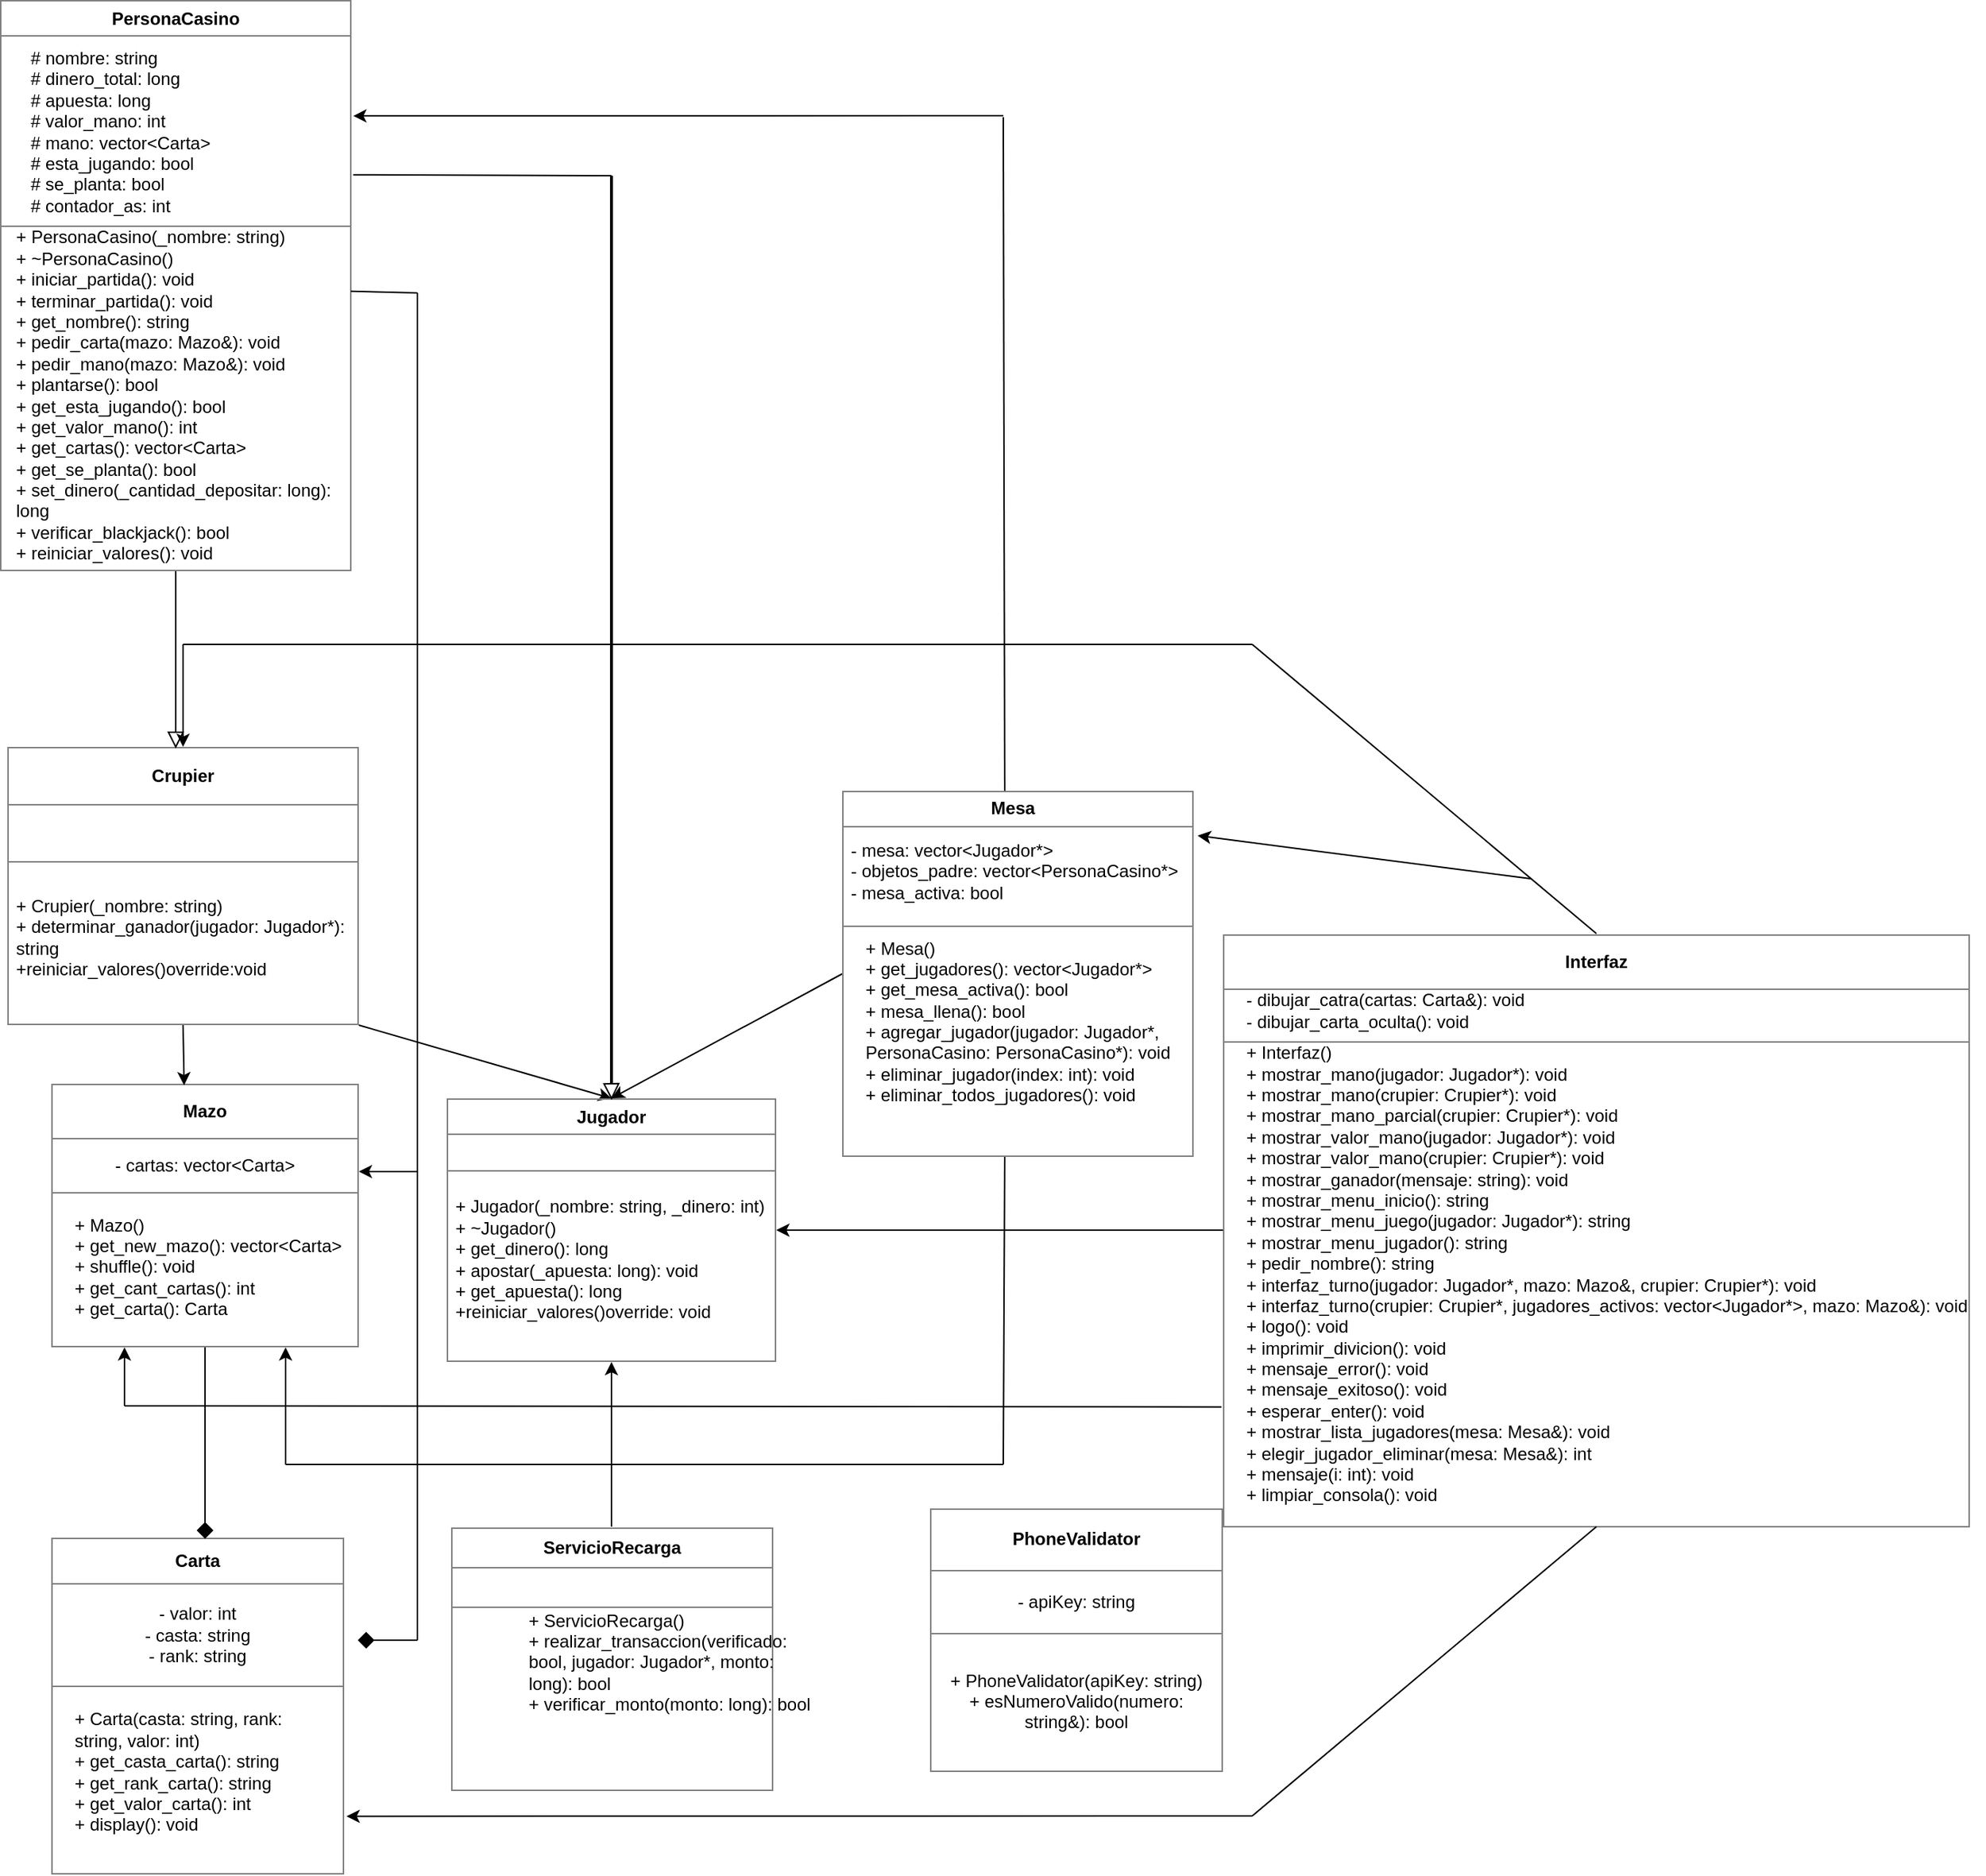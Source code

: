 <mxfile>
    <diagram id="LjLzyObblzONbOgzryKc" name="Page-1">
        <mxGraphModel dx="1856" dy="1721" grid="1" gridSize="10" guides="1" tooltips="1" connect="1" arrows="1" fold="1" page="1" pageScale="1" pageWidth="850" pageHeight="1100" math="0" shadow="0">
            <root>
                <mxCell id="0"/>
                <mxCell id="1" parent="0"/>
                <mxCell id="11" style="edgeStyle=none;html=1;exitX=1;exitY=1;exitDx=0;exitDy=0;entryX=0.5;entryY=0;entryDx=0;entryDy=0;" parent="1" source="2" target="9" edge="1">
                    <mxGeometry relative="1" as="geometry"/>
                </mxCell>
                <mxCell id="2" value="&lt;table border=&quot;1&quot; width=&quot;100%&quot; height=&quot;100%&quot; cellpadding=&quot;4&quot; style=&quot;width:100%;height:100%;border-collapse:collapse;&quot;&gt;&lt;tbody&gt;&lt;tr&gt;&lt;th align=&quot;center&quot;&gt;Crupier&lt;/th&gt;&lt;/tr&gt;&lt;tr&gt;&lt;td align=&quot;center&quot;&gt;&lt;br&gt;&lt;/td&gt;&lt;/tr&gt;&lt;tr&gt;&lt;td align=&quot;center&quot;&gt;&lt;br&gt;&lt;br&gt;&lt;br&gt;&lt;br&gt;&lt;/td&gt;&lt;/tr&gt;&lt;/tbody&gt;&lt;/table&gt;" style="text;html=1;whiteSpace=wrap;strokeColor=none;fillColor=none;overflow=fill;" parent="1" vertex="1">
                    <mxGeometry y="310" width="240" height="190" as="geometry"/>
                </mxCell>
                <mxCell id="3" value="&lt;table border=&quot;1&quot; width=&quot;100%&quot; height=&quot;100%&quot; cellpadding=&quot;4&quot; style=&quot;width:100%;height:100%;border-collapse:collapse;&quot;&gt;&lt;tbody&gt;&lt;tr&gt;&lt;th align=&quot;center&quot;&gt;PersonaCasino&lt;/th&gt;&lt;/tr&gt;&lt;tr&gt;&lt;td align=&quot;center&quot;&gt;&lt;br&gt;&lt;br&gt;&lt;br&gt;&lt;br&gt;&lt;br&gt;&lt;br&gt;&lt;br&gt;&lt;br&gt;&lt;/td&gt;&lt;/tr&gt;&lt;tr&gt;&lt;td align=&quot;center&quot;&gt;&lt;br&gt;&lt;br&gt;&lt;br&gt;&lt;br&gt;&lt;br&gt;&lt;br&gt;&lt;br&gt;&lt;br&gt;&lt;br&gt;&lt;br&gt;&lt;br&gt;&lt;br&gt;&lt;br&gt;&lt;br&gt;&lt;br&gt;&lt;/td&gt;&lt;/tr&gt;&lt;/tbody&gt;&lt;/table&gt;" style="text;html=1;whiteSpace=wrap;strokeColor=none;fillColor=none;overflow=fill;" parent="1" vertex="1">
                    <mxGeometry x="-5" y="-200" width="240" height="390" as="geometry"/>
                </mxCell>
                <mxCell id="4" value="" style="triangle;whiteSpace=wrap;html=1;rotation=90;" parent="1" vertex="1">
                    <mxGeometry x="110" y="300" width="10" height="10" as="geometry"/>
                </mxCell>
                <mxCell id="6" value="" style="endArrow=none;html=1;exitX=0;exitY=0.5;exitDx=0;exitDy=0;entryX=0.5;entryY=1;entryDx=0;entryDy=0;" parent="1" source="4" target="3" edge="1">
                    <mxGeometry width="50" height="50" relative="1" as="geometry">
                        <mxPoint x="380" y="390" as="sourcePoint"/>
                        <mxPoint x="430" y="340" as="targetPoint"/>
                    </mxGeometry>
                </mxCell>
                <mxCell id="7" value="&lt;table border=&quot;1&quot; width=&quot;100%&quot; height=&quot;100%&quot; cellpadding=&quot;4&quot; style=&quot;width:100%;height:100%;border-collapse:collapse;&quot;&gt;&lt;tbody&gt;&lt;tr&gt;&lt;th align=&quot;center&quot;&gt;Mazo&lt;/th&gt;&lt;/tr&gt;&lt;tr&gt;&lt;td align=&quot;center&quot;&gt;- cartas: vector&amp;lt;Carta&amp;gt;&lt;/td&gt;&lt;/tr&gt;&lt;tr&gt;&lt;td align=&quot;center&quot;&gt;&lt;br&gt;&lt;br&gt;&lt;br&gt;&lt;br&gt;&lt;/td&gt;&lt;/tr&gt;&lt;/tbody&gt;&lt;/table&gt;" style="text;html=1;whiteSpace=wrap;strokeColor=none;fillColor=none;overflow=fill;" parent="1" vertex="1">
                    <mxGeometry x="30" y="540" width="210" height="180" as="geometry"/>
                </mxCell>
                <mxCell id="8" style="edgeStyle=none;html=1;exitX=0.5;exitY=1;exitDx=0;exitDy=0;entryX=0.432;entryY=0.006;entryDx=0;entryDy=0;entryPerimeter=0;" parent="1" source="2" target="7" edge="1">
                    <mxGeometry relative="1" as="geometry"/>
                </mxCell>
                <mxCell id="9" value="&lt;table border=&quot;1&quot; width=&quot;100%&quot; height=&quot;100%&quot; cellpadding=&quot;4&quot; style=&quot;width:100%;height:100%;border-collapse:collapse;&quot;&gt;&lt;tbody&gt;&lt;tr&gt;&lt;th align=&quot;center&quot;&gt;Jugador&lt;/th&gt;&lt;/tr&gt;&lt;tr&gt;&lt;td align=&quot;center&quot;&gt;&lt;br&gt;&lt;/td&gt;&lt;/tr&gt;&lt;tr&gt;&lt;td align=&quot;center&quot;&gt;&lt;br&gt;&lt;br&gt;&lt;br&gt;&lt;br&gt;&lt;br&gt;&lt;br&gt;&lt;br&gt;&lt;br&gt;&lt;/td&gt;&lt;/tr&gt;&lt;/tbody&gt;&lt;/table&gt;" style="text;html=1;whiteSpace=wrap;strokeColor=none;fillColor=none;overflow=fill;" parent="1" vertex="1">
                    <mxGeometry x="300" y="550" width="225" height="180" as="geometry"/>
                </mxCell>
                <mxCell id="12" value="" style="triangle;whiteSpace=wrap;html=1;rotation=89;" parent="1" vertex="1">
                    <mxGeometry x="407.5" y="540" width="10" height="10" as="geometry"/>
                </mxCell>
                <mxCell id="13" value="" style="line;strokeWidth=2;direction=south;html=1;" parent="1" vertex="1">
                    <mxGeometry x="407.5" y="-80" width="10" height="620" as="geometry"/>
                </mxCell>
                <mxCell id="14" value="&lt;table border=&quot;1&quot; width=&quot;100%&quot; height=&quot;100%&quot; cellpadding=&quot;4&quot; style=&quot;width:100%;height:100%;border-collapse:collapse;&quot;&gt;&lt;tbody&gt;&lt;tr&gt;&lt;th align=&quot;center&quot;&gt;Carta&lt;/th&gt;&lt;/tr&gt;&lt;tr&gt;&lt;td align=&quot;center&quot;&gt;- valor: int&lt;br&gt;- casta: string&lt;br&gt;- rank: string&lt;/td&gt;&lt;/tr&gt;&lt;tr&gt;&lt;td align=&quot;center&quot;&gt;&lt;br&gt;&lt;br&gt;&lt;br&gt;&lt;br&gt;&lt;br&gt;&lt;br&gt;&lt;/td&gt;&lt;/tr&gt;&lt;/tbody&gt;&lt;/table&gt;" style="text;html=1;whiteSpace=wrap;strokeColor=none;fillColor=none;overflow=fill;" parent="1" vertex="1">
                    <mxGeometry x="30" y="850" width="200" height="230" as="geometry"/>
                </mxCell>
                <mxCell id="15" value="" style="rhombus;whiteSpace=wrap;html=1;fillColor=#000000;strokeColor=light-dark(#000000, #ffc5c5);fontColor=#ffffff;" parent="1" vertex="1">
                    <mxGeometry x="130" y="840" width="10" height="10" as="geometry"/>
                </mxCell>
                <mxCell id="16" value="" style="endArrow=none;html=1;entryX=0.5;entryY=1;entryDx=0;entryDy=0;exitX=0.5;exitY=0;exitDx=0;exitDy=0;" parent="1" source="15" target="7" edge="1">
                    <mxGeometry width="50" height="50" relative="1" as="geometry">
                        <mxPoint x="135" y="830" as="sourcePoint"/>
                        <mxPoint x="180" y="740" as="targetPoint"/>
                    </mxGeometry>
                </mxCell>
                <mxCell id="21" style="edgeStyle=none;html=1;exitX=0;exitY=0.5;exitDx=0;exitDy=0;entryX=0.5;entryY=0;entryDx=0;entryDy=0;" parent="1" source="17" target="9" edge="1">
                    <mxGeometry relative="1" as="geometry"/>
                </mxCell>
                <mxCell id="17" value="&lt;table border=&quot;1&quot; width=&quot;100%&quot; height=&quot;100%&quot; cellpadding=&quot;4&quot; style=&quot;width:100%;height:100%;border-collapse:collapse;&quot;&gt;&lt;tbody&gt;&lt;tr&gt;&lt;th align=&quot;center&quot;&gt;Mesa&amp;nbsp;&amp;nbsp;&lt;/th&gt;&lt;/tr&gt;&lt;tr&gt;&lt;td align=&quot;center&quot;&gt;&lt;br&gt;&lt;br&gt;&lt;br&gt;&lt;br&gt;&lt;/td&gt;&lt;/tr&gt;&lt;tr&gt;&lt;td align=&quot;center&quot;&gt;&lt;br&gt;&lt;br&gt;&lt;br&gt;&lt;br&gt;&lt;br&gt;&lt;br&gt;&lt;br&gt;&lt;br&gt;&lt;br&gt;&lt;br&gt;&lt;/td&gt;&lt;/tr&gt;&lt;/tbody&gt;&lt;/table&gt;" style="text;html=1;whiteSpace=wrap;strokeColor=none;fillColor=none;overflow=fill;" parent="1" vertex="1">
                    <mxGeometry x="570" y="340" width="240" height="250" as="geometry"/>
                </mxCell>
                <mxCell id="23" value="" style="endArrow=none;html=1;" parent="1" edge="1">
                    <mxGeometry width="50" height="50" relative="1" as="geometry">
                        <mxPoint x="680" y="800" as="sourcePoint"/>
                        <mxPoint x="681" y="590" as="targetPoint"/>
                    </mxGeometry>
                </mxCell>
                <mxCell id="25" value="" style="endArrow=none;html=1;" parent="1" edge="1">
                    <mxGeometry width="50" height="50" relative="1" as="geometry">
                        <mxPoint x="190" y="800" as="sourcePoint"/>
                        <mxPoint x="680" y="800" as="targetPoint"/>
                    </mxGeometry>
                </mxCell>
                <mxCell id="26" value="" style="endArrow=classic;html=1;entryX=0.75;entryY=1;entryDx=0;entryDy=0;" parent="1" edge="1">
                    <mxGeometry width="50" height="50" relative="1" as="geometry">
                        <mxPoint x="190" y="800" as="sourcePoint"/>
                        <mxPoint x="190" y="720.0" as="targetPoint"/>
                    </mxGeometry>
                </mxCell>
                <mxCell id="27" value="" style="rhombus;whiteSpace=wrap;html=1;fillColor=#000000;strokeColor=light-dark(#000000, #ffc5c5);fontColor=#ffffff;" parent="1" vertex="1">
                    <mxGeometry x="240" y="915" width="10" height="10" as="geometry"/>
                </mxCell>
                <mxCell id="28" value="" style="endArrow=none;html=1;" parent="1" edge="1">
                    <mxGeometry width="50" height="50" relative="1" as="geometry">
                        <mxPoint x="280" y="920" as="sourcePoint"/>
                        <mxPoint x="280" as="targetPoint"/>
                    </mxGeometry>
                </mxCell>
                <mxCell id="29" value="" style="endArrow=none;html=1;exitX=1;exitY=0.5;exitDx=0;exitDy=0;" parent="1" source="27" edge="1">
                    <mxGeometry width="50" height="50" relative="1" as="geometry">
                        <mxPoint x="260" y="870" as="sourcePoint"/>
                        <mxPoint x="280" y="920" as="targetPoint"/>
                    </mxGeometry>
                </mxCell>
                <mxCell id="31" value="" style="endArrow=classic;html=1;entryX=1;entryY=0.333;entryDx=0;entryDy=0;entryPerimeter=0;" parent="1" target="7" edge="1">
                    <mxGeometry width="50" height="50" relative="1" as="geometry">
                        <mxPoint x="280" y="600" as="sourcePoint"/>
                        <mxPoint x="270" y="580" as="targetPoint"/>
                    </mxGeometry>
                </mxCell>
                <mxCell id="41" style="edgeStyle=none;html=1;exitX=0.5;exitY=0;exitDx=0;exitDy=0;entryX=0.5;entryY=1;entryDx=0;entryDy=0;" parent="1" source="32" target="9" edge="1">
                    <mxGeometry relative="1" as="geometry"/>
                </mxCell>
                <mxCell id="32" value="&lt;table border=&quot;1&quot; width=&quot;100%&quot; height=&quot;100%&quot; cellpadding=&quot;4&quot; style=&quot;width:100%;height:100%;border-collapse:collapse;&quot;&gt;&lt;tbody&gt;&lt;tr&gt;&lt;th align=&quot;center&quot;&gt;ServicioRecarga&lt;/th&gt;&lt;/tr&gt;&lt;tr&gt;&lt;td align=&quot;center&quot;&gt;&lt;br&gt;&lt;/td&gt;&lt;/tr&gt;&lt;tr&gt;&lt;td align=&quot;center&quot;&gt;&lt;br&gt;&lt;br&gt;&lt;br&gt;&lt;br&gt;&lt;br&gt;&lt;br&gt;&lt;br&gt;&lt;/td&gt;&lt;/tr&gt;&lt;/tbody&gt;&lt;/table&gt;" style="text;html=1;whiteSpace=wrap;strokeColor=none;fillColor=none;overflow=fill;" parent="1" vertex="1">
                    <mxGeometry x="302.5" y="842.5" width="220" height="180" as="geometry"/>
                </mxCell>
                <mxCell id="33" value="&lt;table border=&quot;1&quot; width=&quot;100%&quot; height=&quot;100%&quot; cellpadding=&quot;4&quot; style=&quot;width:100%;height:100%;border-collapse:collapse;&quot;&gt;&lt;tbody&gt;&lt;tr&gt;&lt;th align=&quot;center&quot;&gt;PhoneValidator&lt;/th&gt;&lt;/tr&gt;&lt;tr&gt;&lt;td align=&quot;center&quot;&gt;- apiKey: string&lt;/td&gt;&lt;/tr&gt;&lt;tr&gt;&lt;td align=&quot;center&quot;&gt;+ PhoneValidator(apiKey: string)&lt;br&gt;+ esNumeroValido(numero: string&amp;amp;): bool&lt;/td&gt;&lt;/tr&gt;&lt;/tbody&gt;&lt;/table&gt;" style="text;html=1;whiteSpace=wrap;strokeColor=none;fillColor=none;overflow=fill;" parent="1" vertex="1">
                    <mxGeometry x="630" y="830" width="200" height="180" as="geometry"/>
                </mxCell>
                <mxCell id="45" value="&lt;div&gt;&lt;font color=&quot;#000000&quot;&gt;+ Carta(casta: string, rank: string, valor: int)&lt;/font&gt;&lt;/div&gt;&lt;div&gt;&lt;font color=&quot;#000000&quot;&gt;+ get_casta_carta(): string&lt;/font&gt;&lt;/div&gt;&lt;div&gt;&lt;font color=&quot;#000000&quot;&gt;+ get_rank_carta(): string&lt;/font&gt;&lt;/div&gt;&lt;div&gt;&lt;font color=&quot;#000000&quot;&gt;+ get_valor_carta(): int&lt;/font&gt;&lt;/div&gt;&lt;div&gt;&lt;font color=&quot;#000000&quot;&gt;+ display(): void&lt;/font&gt;&lt;/div&gt;" style="text;strokeColor=none;fillColor=none;align=left;verticalAlign=middle;spacingLeft=4;spacingRight=4;overflow=hidden;points=[[0,0.5],[1,0.5]];portConstraint=eastwest;rotatable=0;whiteSpace=wrap;html=1;" parent="1" vertex="1">
                    <mxGeometry x="40" y="950" width="180" height="120" as="geometry"/>
                </mxCell>
                <mxCell id="46" value="&lt;div&gt;&lt;font color=&quot;#000000&quot;&gt;+ Crupier(_nombre: string)&lt;/font&gt;&lt;/div&gt;&lt;div&gt;&lt;span style=&quot;background-color: transparent;&quot;&gt;+ determinar_ganador(jugador: Jugador*): string&lt;/span&gt;&lt;/div&gt;&lt;div&gt;+reiniciar_valores()override:void&lt;/div&gt;" style="text;strokeColor=none;fillColor=none;align=left;verticalAlign=middle;spacingLeft=4;spacingRight=4;overflow=hidden;points=[[0,0.5],[1,0.5]];portConstraint=eastwest;rotatable=0;whiteSpace=wrap;html=1;" parent="1" vertex="1">
                    <mxGeometry y="390" width="260" height="100" as="geometry"/>
                </mxCell>
                <mxCell id="53" style="edgeStyle=none;html=1;exitX=0;exitY=0.5;exitDx=0;exitDy=0;entryX=1;entryY=0.5;entryDx=0;entryDy=0;" parent="1" source="47" target="9" edge="1">
                    <mxGeometry relative="1" as="geometry"/>
                </mxCell>
                <mxCell id="47" value="&lt;table border=&quot;1&quot; width=&quot;100%&quot; height=&quot;100%&quot; cellpadding=&quot;4&quot; style=&quot;width:100%;height:100%;border-collapse:collapse;&quot;&gt;&lt;tbody&gt;&lt;tr&gt;&lt;th align=&quot;center&quot;&gt;Interfaz&lt;/th&gt;&lt;/tr&gt;&lt;tr&gt;&lt;td align=&quot;center&quot;&gt;&lt;br&gt;&lt;/td&gt;&lt;/tr&gt;&lt;tr&gt;&lt;td align=&quot;center&quot;&gt;&lt;br&gt;&lt;br&gt;&lt;br&gt;&lt;br&gt;&lt;br&gt;&lt;br&gt;&lt;br&gt;&lt;br&gt;&lt;br&gt;&lt;br&gt;&lt;br&gt;&lt;br&gt;&lt;br&gt;&lt;br&gt;&lt;/td&gt;&lt;/tr&gt;&lt;/tbody&gt;&lt;/table&gt;" style="text;html=1;whiteSpace=wrap;strokeColor=none;fillColor=none;overflow=fill;" parent="1" vertex="1">
                    <mxGeometry x="830" y="437.5" width="510" height="405" as="geometry"/>
                </mxCell>
                <mxCell id="48" value="" style="endArrow=none;html=1;entryX=0.5;entryY=1;entryDx=0;entryDy=0;" parent="1" target="47" edge="1">
                    <mxGeometry width="50" height="50" relative="1" as="geometry">
                        <mxPoint x="850" y="1040" as="sourcePoint"/>
                        <mxPoint x="1050" y="760" as="targetPoint"/>
                    </mxGeometry>
                </mxCell>
                <mxCell id="49" value="" style="endArrow=classic;html=1;entryX=1.008;entryY=0.827;entryDx=0;entryDy=0;entryPerimeter=0;" parent="1" target="14" edge="1">
                    <mxGeometry width="50" height="50" relative="1" as="geometry">
                        <mxPoint x="850" y="1040" as="sourcePoint"/>
                        <mxPoint x="260" y="1040" as="targetPoint"/>
                    </mxGeometry>
                </mxCell>
                <mxCell id="50" value="" style="endArrow=none;html=1;entryX=0.5;entryY=0;entryDx=0;entryDy=0;" parent="1" target="47" edge="1">
                    <mxGeometry width="50" height="50" relative="1" as="geometry">
                        <mxPoint x="850" y="240" as="sourcePoint"/>
                        <mxPoint x="530" y="510" as="targetPoint"/>
                    </mxGeometry>
                </mxCell>
                <mxCell id="51" value="" style="endArrow=none;html=1;" parent="1" edge="1">
                    <mxGeometry width="50" height="50" relative="1" as="geometry">
                        <mxPoint x="120" y="240" as="sourcePoint"/>
                        <mxPoint x="850" y="240" as="targetPoint"/>
                    </mxGeometry>
                </mxCell>
                <mxCell id="52" value="" style="endArrow=classic;html=1;entryX=0.5;entryY=0;entryDx=0;entryDy=0;" parent="1" target="2" edge="1">
                    <mxGeometry width="50" height="50" relative="1" as="geometry">
                        <mxPoint x="120" y="240" as="sourcePoint"/>
                        <mxPoint x="530" y="510" as="targetPoint"/>
                    </mxGeometry>
                </mxCell>
                <mxCell id="54" value="" style="endArrow=none;html=1;entryX=-0.002;entryY=0.798;entryDx=0;entryDy=0;entryPerimeter=0;" parent="1" target="47" edge="1">
                    <mxGeometry width="50" height="50" relative="1" as="geometry">
                        <mxPoint x="80" y="760" as="sourcePoint"/>
                        <mxPoint x="820" y="760" as="targetPoint"/>
                    </mxGeometry>
                </mxCell>
                <mxCell id="55" value="" style="endArrow=classic;html=1;" parent="1" edge="1">
                    <mxGeometry width="50" height="50" relative="1" as="geometry">
                        <mxPoint x="80" y="760" as="sourcePoint"/>
                        <mxPoint x="80" y="720" as="targetPoint"/>
                    </mxGeometry>
                </mxCell>
                <mxCell id="56" value="" style="endArrow=classic;html=1;entryX=0.899;entryY=0.012;entryDx=0;entryDy=0;entryPerimeter=0;" parent="1" target="69" edge="1">
                    <mxGeometry width="50" height="50" relative="1" as="geometry">
                        <mxPoint x="1040" y="400" as="sourcePoint"/>
                        <mxPoint x="750" y="402.5" as="targetPoint"/>
                        <Array as="points"/>
                    </mxGeometry>
                </mxCell>
                <mxCell id="57" value="&lt;div&gt;&lt;font color=&quot;#000000&quot;&gt;- dibujar_catra(cartas: Carta&amp;amp;): void&lt;/font&gt;&lt;/div&gt;&lt;div&gt;&lt;font color=&quot;#000000&quot;&gt;- dibujar_carta_oculta(): void&lt;/font&gt;&lt;/div&gt;" style="text;strokeColor=none;fillColor=none;align=left;verticalAlign=middle;spacingLeft=4;spacingRight=4;overflow=hidden;points=[[0,0.5],[1,0.5]];portConstraint=eastwest;rotatable=0;whiteSpace=wrap;html=1;" parent="1" vertex="1">
                    <mxGeometry x="840" y="460" width="210" height="60" as="geometry"/>
                </mxCell>
                <mxCell id="59" value="&lt;div&gt;&lt;font color=&quot;#000000&quot;&gt;+ Interfaz()&lt;/font&gt;&lt;/div&gt;&lt;div&gt;&lt;font color=&quot;#000000&quot;&gt;+ mostrar_mano(jugador: Jugador*): void&lt;/font&gt;&lt;/div&gt;&lt;div&gt;&lt;font color=&quot;#000000&quot;&gt;+ mostrar_mano(crupier: Crupier*): void&lt;/font&gt;&lt;/div&gt;&lt;div&gt;&lt;font color=&quot;#000000&quot;&gt;+ mostrar_mano_parcial(crupier: Crupier*): void&lt;/font&gt;&lt;/div&gt;&lt;div&gt;&lt;font color=&quot;#000000&quot;&gt;+ mostrar_valor_mano(jugador: Jugador*): void&lt;/font&gt;&lt;/div&gt;&lt;div&gt;&lt;font color=&quot;#000000&quot;&gt;+ mostrar_valor_mano(crupier: Crupier*): void&lt;/font&gt;&lt;/div&gt;&lt;div&gt;&lt;font color=&quot;#000000&quot;&gt;+ mostrar_ganador(mensaje: string): void&lt;/font&gt;&lt;/div&gt;&lt;div&gt;&lt;font color=&quot;#000000&quot;&gt;+ mostrar_menu_inicio(): string&lt;/font&gt;&lt;/div&gt;&lt;div&gt;&lt;font color=&quot;#000000&quot;&gt;+ mostrar_menu_juego(jugador: Jugador*): string&lt;/font&gt;&lt;/div&gt;&lt;div&gt;&lt;font color=&quot;#000000&quot;&gt;+ mostrar_menu_jugador(): string&lt;/font&gt;&lt;/div&gt;&lt;div&gt;&lt;font color=&quot;#000000&quot;&gt;+ pedir_nombre(): string&lt;/font&gt;&lt;/div&gt;&lt;div&gt;&lt;font color=&quot;#000000&quot;&gt;+ interfaz_turno(jugador: Jugador*, mazo: Mazo&amp;amp;, crupier: Crupier*): void&lt;/font&gt;&lt;/div&gt;&lt;div&gt;&lt;font color=&quot;#000000&quot;&gt;+ interfaz_turno(crupier: Crupier*, jugadores_activos: vector&amp;lt;Jugador*&amp;gt;, mazo: Mazo&amp;amp;): void&lt;/font&gt;&lt;/div&gt;&lt;div&gt;&lt;font color=&quot;#000000&quot;&gt;+ logo(): void&lt;/font&gt;&lt;/div&gt;&lt;div&gt;&lt;font color=&quot;#000000&quot;&gt;+ imprimir_divicion(): void&lt;/font&gt;&lt;/div&gt;&lt;div&gt;&lt;font color=&quot;#000000&quot;&gt;+ mensaje_error(): void&lt;/font&gt;&lt;/div&gt;&lt;div&gt;&lt;font color=&quot;#000000&quot;&gt;+ mensaje_exitoso(): void&lt;/font&gt;&lt;/div&gt;&lt;div&gt;&lt;font color=&quot;#000000&quot;&gt;+ esperar_enter(): void&lt;/font&gt;&lt;/div&gt;&lt;div&gt;&lt;font color=&quot;#000000&quot;&gt;+ mostrar_lista_jugadores(mesa: Mesa&amp;amp;): void&lt;/font&gt;&lt;/div&gt;&lt;div&gt;&lt;font color=&quot;#000000&quot;&gt;+ elegir_jugador_eliminar(mesa: Mesa&amp;amp;): int&lt;/font&gt;&lt;/div&gt;&lt;div&gt;&lt;font color=&quot;#000000&quot;&gt;+ mensaje(i: int): void&lt;/font&gt;&lt;/div&gt;&lt;div&gt;&lt;font color=&quot;#000000&quot;&gt;+ limpiar_consola(): void&lt;/font&gt;&lt;/div&gt;" style="text;strokeColor=none;fillColor=none;align=left;verticalAlign=middle;spacingLeft=4;spacingRight=4;overflow=hidden;points=[[0,0.5],[1,0.5]];portConstraint=eastwest;rotatable=0;whiteSpace=wrap;html=1;" parent="1" vertex="1">
                    <mxGeometry x="840" y="450" width="510" height="440" as="geometry"/>
                </mxCell>
                <mxCell id="63" value="&lt;div&gt;&lt;font color=&quot;#000000&quot;&gt;+ Jugador(_nombre: string, _dinero: int)&lt;/font&gt;&lt;/div&gt;&lt;div&gt;&lt;font color=&quot;#000000&quot;&gt;+ ~Jugador()&lt;/font&gt;&lt;/div&gt;&lt;div&gt;&lt;font color=&quot;#000000&quot;&gt;+ get_dinero(): long&lt;/font&gt;&lt;/div&gt;&lt;div&gt;&lt;font color=&quot;#000000&quot;&gt;+ apostar(_apuesta: long): void&lt;/font&gt;&lt;/div&gt;&lt;div&gt;&lt;font color=&quot;#000000&quot;&gt;+ get_apuesta(): long&lt;/font&gt;&lt;/div&gt;&lt;div&gt;&lt;font color=&quot;#000000&quot;&gt;+reiniciar_valores()override: void&lt;/font&gt;&lt;/div&gt;" style="text;strokeColor=none;fillColor=none;align=left;verticalAlign=middle;spacingLeft=4;spacingRight=4;overflow=hidden;points=[[0,0.5],[1,0.5]];portConstraint=eastwest;rotatable=0;whiteSpace=wrap;html=1;" parent="1" vertex="1">
                    <mxGeometry x="300" y="590" width="230" height="140" as="geometry"/>
                </mxCell>
                <mxCell id="66" value="&lt;div&gt;&lt;font color=&quot;#000000&quot;&gt;+ Mazo()&lt;/font&gt;&lt;/div&gt;&lt;div&gt;&lt;font color=&quot;#000000&quot;&gt;+ get_new_mazo(): vector&amp;lt;Carta&amp;gt;&lt;/font&gt;&lt;/div&gt;&lt;div&gt;&lt;font color=&quot;#000000&quot;&gt;+ shuffle(): void&lt;/font&gt;&lt;/div&gt;&lt;div&gt;&lt;font color=&quot;#000000&quot;&gt;+ get_cant_cartas(): int&lt;/font&gt;&lt;/div&gt;&lt;div&gt;&lt;font color=&quot;#000000&quot;&gt;+ get_carta(): Carta&lt;/font&gt;&lt;/div&gt;" style="text;strokeColor=none;fillColor=none;align=left;verticalAlign=middle;spacingLeft=4;spacingRight=4;overflow=hidden;points=[[0,0.5],[1,0.5]];portConstraint=eastwest;rotatable=0;whiteSpace=wrap;html=1;" parent="1" vertex="1">
                    <mxGeometry x="40" y="620" width="210" height="90" as="geometry"/>
                </mxCell>
                <mxCell id="69" value="&lt;div&gt;&lt;font color=&quot;#000000&quot;&gt;- mesa: vector&amp;lt;Jugador*&amp;gt;&lt;/font&gt;&lt;/div&gt;&lt;div&gt;&lt;font color=&quot;#000000&quot;&gt;- objetos_padre: vector&amp;lt;PersonaCasino*&amp;gt;&lt;/font&gt;&lt;/div&gt;&lt;div&gt;&lt;font color=&quot;#000000&quot;&gt;- mesa_activa: bool&lt;/font&gt;&lt;/div&gt;" style="text;strokeColor=none;fillColor=none;align=left;verticalAlign=middle;spacingLeft=4;spacingRight=4;overflow=hidden;points=[[0,0.5],[1,0.5]];portConstraint=eastwest;rotatable=0;whiteSpace=wrap;html=1;" parent="1" vertex="1">
                    <mxGeometry x="570" y="370" width="270" height="50" as="geometry"/>
                </mxCell>
                <mxCell id="70" value="&lt;div&gt;&lt;font color=&quot;#000000&quot;&gt;+ Mesa()&lt;/font&gt;&lt;/div&gt;&lt;div&gt;&lt;font color=&quot;#000000&quot;&gt;+ get_jugadores(): vector&amp;lt;Jugador*&amp;gt;&lt;/font&gt;&lt;/div&gt;&lt;div&gt;&lt;font color=&quot;#000000&quot;&gt;+ get_mesa_activa(): bool&lt;/font&gt;&lt;/div&gt;&lt;div&gt;&lt;font color=&quot;#000000&quot;&gt;+ mesa_llena(): bool&lt;/font&gt;&lt;/div&gt;&lt;div&gt;&lt;font color=&quot;#000000&quot;&gt;+ agregar_jugador(jugador: Jugador*, PersonaCasino: PersonaCasino*): void&lt;/font&gt;&lt;/div&gt;&lt;div&gt;&lt;font color=&quot;#000000&quot;&gt;+ eliminar_jugador(index: int): void&lt;/font&gt;&lt;/div&gt;&lt;div&gt;&lt;font color=&quot;#000000&quot;&gt;+ eliminar_todos_jugadores(): void&lt;/font&gt;&lt;/div&gt;&lt;div&gt;&lt;br&gt;&lt;/div&gt;" style="text;strokeColor=none;fillColor=none;align=left;verticalAlign=middle;spacingLeft=4;spacingRight=4;overflow=hidden;points=[[0,0.5],[1,0.5]];portConstraint=eastwest;rotatable=0;whiteSpace=wrap;html=1;" parent="1" vertex="1">
                    <mxGeometry x="580" y="437.5" width="250" height="130" as="geometry"/>
                </mxCell>
                <mxCell id="74" value="&lt;div&gt;&lt;font color=&quot;#000000&quot;&gt;# nombre: string&lt;/font&gt;&lt;/div&gt;&lt;div&gt;&lt;font color=&quot;#000000&quot;&gt;# dinero_total: long&lt;/font&gt;&lt;/div&gt;&lt;div&gt;&lt;font color=&quot;#000000&quot;&gt;# apuesta: long&lt;/font&gt;&lt;/div&gt;&lt;div&gt;&lt;font color=&quot;#000000&quot;&gt;# valor_mano: int&lt;/font&gt;&lt;/div&gt;&lt;div&gt;&lt;font color=&quot;#000000&quot;&gt;# mano: vector&amp;lt;Carta&amp;gt;&lt;/font&gt;&lt;/div&gt;&lt;div&gt;&lt;font color=&quot;#000000&quot;&gt;# esta_jugando: bool&lt;/font&gt;&lt;/div&gt;&lt;div&gt;&lt;font color=&quot;#000000&quot;&gt;# se_planta: bool&lt;/font&gt;&lt;/div&gt;&lt;div&gt;&lt;font color=&quot;#000000&quot;&gt;# contador_as: int&lt;/font&gt;&lt;/div&gt;" style="text;strokeColor=none;fillColor=none;align=left;verticalAlign=middle;spacingLeft=4;spacingRight=4;overflow=hidden;points=[[0,0.5],[1,0.5]];portConstraint=eastwest;rotatable=0;whiteSpace=wrap;html=1;" parent="1" vertex="1">
                    <mxGeometry x="10" y="-170" width="140" height="120" as="geometry"/>
                </mxCell>
                <mxCell id="75" value="&lt;div&gt;&lt;font color=&quot;#000000&quot;&gt;+ PersonaCasino(_nombre: string)&lt;/font&gt;&lt;/div&gt;&lt;div&gt;&lt;font color=&quot;#000000&quot;&gt;+ ~PersonaCasino()&lt;/font&gt;&lt;/div&gt;&lt;div&gt;&lt;font color=&quot;#000000&quot;&gt;+ iniciar_partida(): void&lt;/font&gt;&lt;/div&gt;&lt;div&gt;&lt;font color=&quot;#000000&quot;&gt;+ terminar_partida(): void&lt;/font&gt;&lt;/div&gt;&lt;div&gt;&lt;font color=&quot;#000000&quot;&gt;+ get_nombre(): string&lt;/font&gt;&lt;/div&gt;&lt;div&gt;&lt;font color=&quot;#000000&quot;&gt;+ pedir_carta(mazo: Mazo&amp;amp;): void&lt;/font&gt;&lt;/div&gt;&lt;div&gt;&lt;font color=&quot;#000000&quot;&gt;+ pedir_mano(mazo: Mazo&amp;amp;): void&lt;/font&gt;&lt;/div&gt;&lt;div&gt;&lt;font color=&quot;#000000&quot;&gt;+ plantarse(): bool&lt;/font&gt;&lt;/div&gt;&lt;div&gt;&lt;font color=&quot;#000000&quot;&gt;+ get_esta_jugando(): bool&lt;/font&gt;&lt;/div&gt;&lt;div&gt;&lt;font color=&quot;#000000&quot;&gt;+ get_valor_mano(): int&lt;/font&gt;&lt;/div&gt;&lt;div&gt;&lt;font color=&quot;#000000&quot;&gt;+ get_cartas(): vector&amp;lt;Carta&amp;gt;&lt;/font&gt;&lt;/div&gt;&lt;div&gt;&lt;font color=&quot;#000000&quot;&gt;+ get_se_planta(): bool&lt;/font&gt;&lt;/div&gt;&lt;div&gt;&lt;font color=&quot;#000000&quot;&gt;+ set_dinero(_cantidad_depositar: long): long&lt;/font&gt;&lt;/div&gt;&lt;div&gt;&lt;font color=&quot;#000000&quot;&gt;+ verificar_blackjack(): bool&lt;/font&gt;&lt;/div&gt;&lt;div&gt;&lt;font color=&quot;#000000&quot;&gt;+ reiniciar_valores(): void&lt;/font&gt;&lt;/div&gt;" style="text;strokeColor=none;fillColor=none;align=left;verticalAlign=middle;spacingLeft=4;spacingRight=4;overflow=hidden;points=[[0,0.5],[1,0.5]];portConstraint=eastwest;rotatable=0;whiteSpace=wrap;html=1;" parent="1" vertex="1">
                    <mxGeometry y="-50" width="240" height="240" as="geometry"/>
                </mxCell>
                <mxCell id="77" value="" style="endArrow=none;html=1;entryX=0;entryY=0.5;entryDx=0;entryDy=0;entryPerimeter=0;exitX=1.005;exitY=0.306;exitDx=0;exitDy=0;exitPerimeter=0;" parent="1" source="3" target="13" edge="1">
                    <mxGeometry width="50" height="50" relative="1" as="geometry">
                        <mxPoint x="460" y="180" as="sourcePoint"/>
                        <mxPoint x="510" y="130" as="targetPoint"/>
                    </mxGeometry>
                </mxCell>
                <mxCell id="79" value="" style="endArrow=none;html=1;" parent="1" edge="1">
                    <mxGeometry width="50" height="50" relative="1" as="geometry">
                        <mxPoint x="680" y="-120" as="sourcePoint"/>
                        <mxPoint x="681" y="340" as="targetPoint"/>
                    </mxGeometry>
                </mxCell>
                <mxCell id="80" value="" style="endArrow=classic;html=1;entryX=1.005;entryY=0.203;entryDx=0;entryDy=0;entryPerimeter=0;" parent="1" target="3" edge="1">
                    <mxGeometry width="50" height="50" relative="1" as="geometry">
                        <mxPoint x="680" y="-121" as="sourcePoint"/>
                        <mxPoint x="510" as="targetPoint"/>
                    </mxGeometry>
                </mxCell>
                <mxCell id="81" value="&lt;div&gt;&lt;font color=&quot;#000000&quot;&gt;+ ServicioRecarga()&lt;/font&gt;&lt;/div&gt;&lt;div&gt;&lt;font color=&quot;#000000&quot;&gt;+ realizar_transaccion(verificado: bool, jugador: Jugador*, monto: long): bool&lt;/font&gt;&lt;/div&gt;&lt;div&gt;&lt;font color=&quot;#000000&quot;&gt;+ verificar_monto(monto: long): bool&lt;/font&gt;&lt;/div&gt;" style="text;strokeColor=none;fillColor=none;align=left;verticalAlign=middle;spacingLeft=4;spacingRight=4;overflow=hidden;points=[[0,0.5],[1,0.5]];portConstraint=eastwest;rotatable=0;whiteSpace=wrap;html=1;" parent="1" vertex="1">
                    <mxGeometry x="350" y="880" width="210" height="110" as="geometry"/>
                </mxCell>
                <mxCell id="82" value="" style="endArrow=none;html=1;exitX=0.998;exitY=0.51;exitDx=0;exitDy=0;exitPerimeter=0;" parent="1" source="3" edge="1">
                    <mxGeometry width="50" height="50" relative="1" as="geometry">
                        <mxPoint x="240" as="sourcePoint"/>
                        <mxPoint x="280" as="targetPoint"/>
                    </mxGeometry>
                </mxCell>
            </root>
        </mxGraphModel>
    </diagram>
</mxfile>